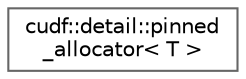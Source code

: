 digraph "类继承关系图"
{
 // LATEX_PDF_SIZE
  bgcolor="transparent";
  edge [fontname=Helvetica,fontsize=10,labelfontname=Helvetica,labelfontsize=10];
  node [fontname=Helvetica,fontsize=10,shape=box,height=0.2,width=0.4];
  rankdir="LR";
  Node0 [id="Node000000",label="cudf::detail::pinned\l_allocator\< T \>",height=0.2,width=0.4,color="grey40", fillcolor="white", style="filled",URL="$classcudf_1_1detail_1_1pinned__allocator.html",tooltip=" "];
}
